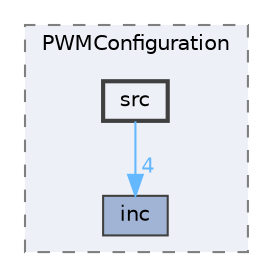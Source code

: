 digraph "EGEMOBİL/EEM_TASK/MotorDriveFeature/PWMConfiguration/src"
{
 // LATEX_PDF_SIZE
  bgcolor="transparent";
  edge [fontname=Helvetica,fontsize=10,labelfontname=Helvetica,labelfontsize=10];
  node [fontname=Helvetica,fontsize=10,shape=box,height=0.2,width=0.4];
  compound=true
  subgraph clusterdir_ccffbb699b9fe73ea74e7c175d621a7a {
    graph [ bgcolor="#edf0f7", pencolor="grey50", label="PWMConfiguration", fontname=Helvetica,fontsize=10 style="filled,dashed", URL="dir_ccffbb699b9fe73ea74e7c175d621a7a.html",tooltip=""]
  dir_7bf16f92946c0f2427442e807549088b [label="inc", fillcolor="#a2b4d6", color="grey25", style="filled", URL="dir_7bf16f92946c0f2427442e807549088b.html",tooltip=""];
  dir_2f25e31c30c5a1af5e0ee5f034d58991 [label="src", fillcolor="#edf0f7", color="grey25", style="filled,bold", URL="dir_2f25e31c30c5a1af5e0ee5f034d58991.html",tooltip=""];
  }
  dir_2f25e31c30c5a1af5e0ee5f034d58991->dir_7bf16f92946c0f2427442e807549088b [headlabel="4", labeldistance=1.5 headhref="dir_000006_000003.html" href="dir_000006_000003.html" color="steelblue1" fontcolor="steelblue1"];
}
